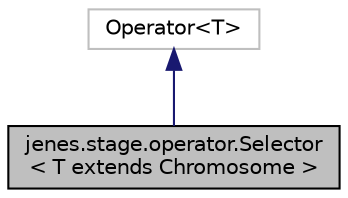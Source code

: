 digraph "jenes.stage.operator.Selector&lt; T extends Chromosome &gt;"
{
  edge [fontname="Helvetica",fontsize="10",labelfontname="Helvetica",labelfontsize="10"];
  node [fontname="Helvetica",fontsize="10",shape=record];
  Node1 [label="jenes.stage.operator.Selector\l\< T extends Chromosome \>",height=0.2,width=0.4,color="black", fillcolor="grey75", style="filled" fontcolor="black"];
  Node2 -> Node1 [dir="back",color="midnightblue",fontsize="10",style="solid"];
  Node2 [label="Operator\<T\>",height=0.2,width=0.4,color="grey75", fillcolor="white", style="filled"];
}
